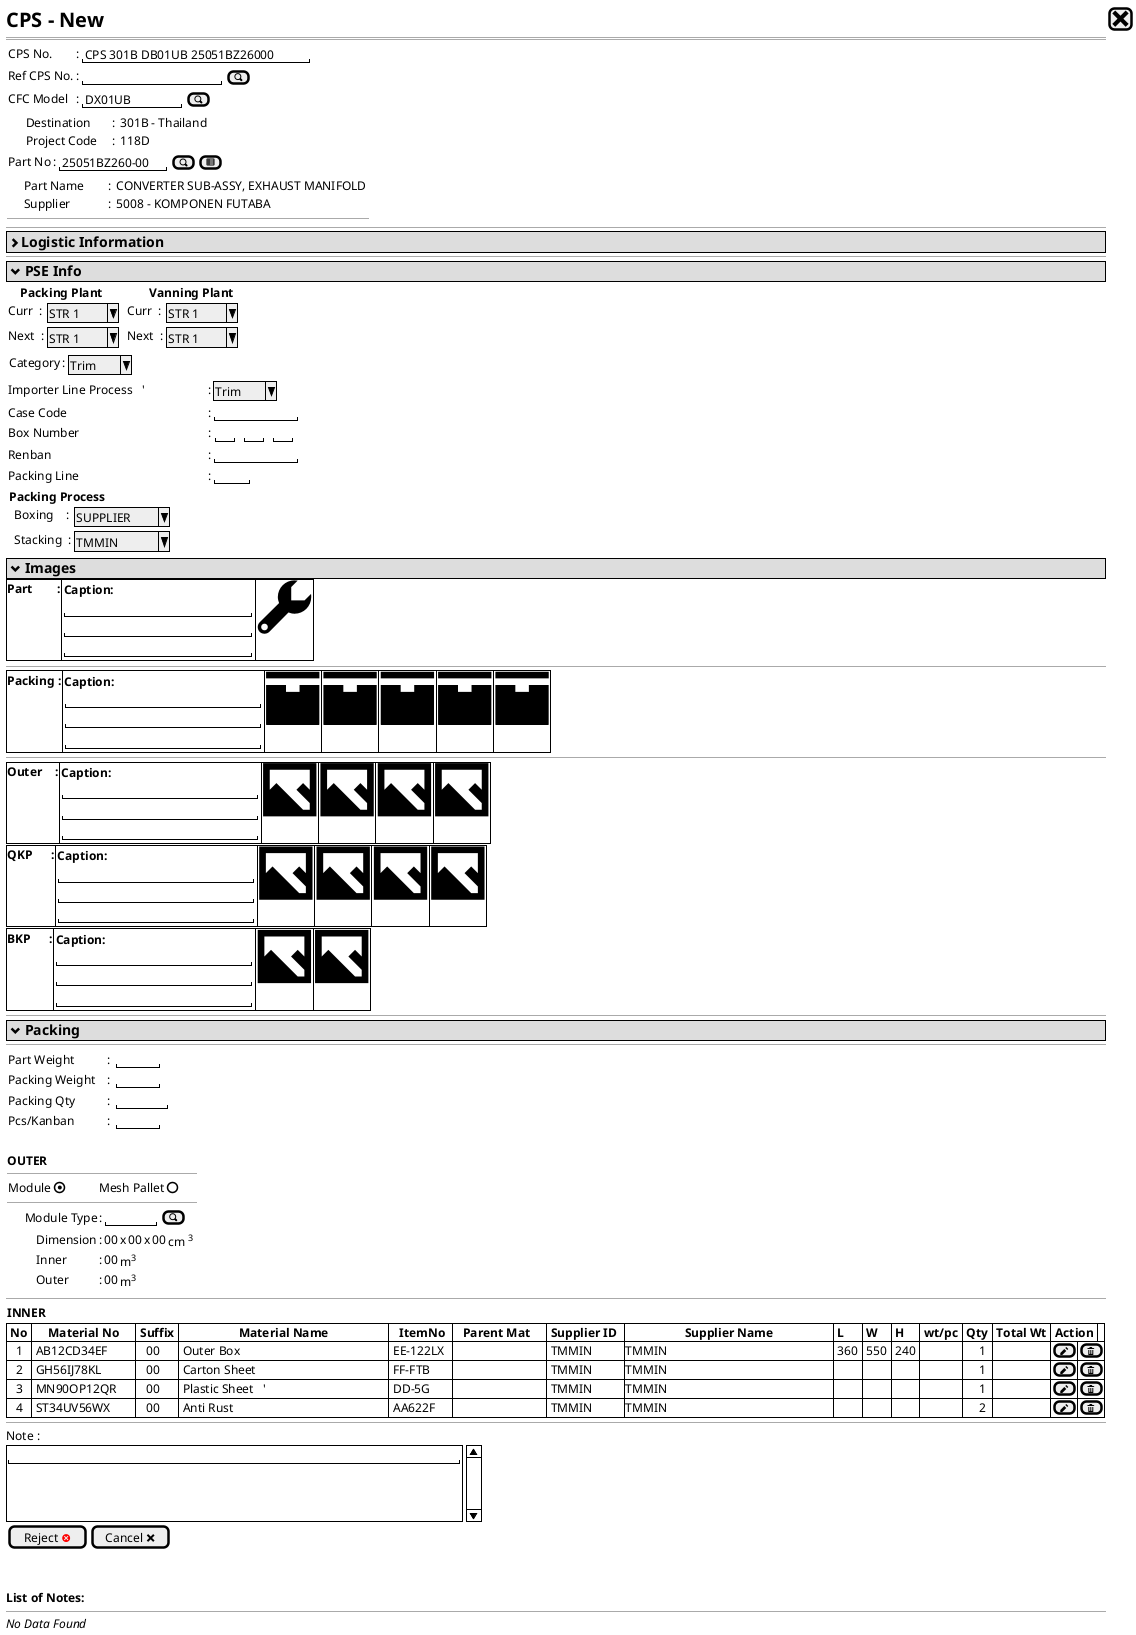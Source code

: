 ' Section Head, Dept Head Approval
@startuml
@startsalt
{
  <b><size:20>CPS - New |[<size:25><&x>]|*
  ==
  {
    {
      CPS No.      |:{|"CPS 301B DB01UB 25051BZ26000"|}
      Ref CPS No.  |:{|"                 "| [<&magnifying-glass>]}| *      
      CFC Model       |:{|"DX01UB      "| [<&magnifying-glass>]}
    }
    {
      |     |Destination     |:| 301B - Thailand |*
      |     |Project Code    |:| 118D |*
    }
    {
      Part No         |:{|"25051BZ260-00"| [<&magnifying-glass>] | [<&spreadsheet>]}
    }
    {
      |     Part Name       |: | CONVERTER SUB-ASSY, EXHAUST MANIFOLD        |*
      |     Supplier        |: | 5008 - KOMPONEN FUTABA       |*
    }
    --
  }
  --
  {*
    <b><size:14> <&chevron-right>Logistic Information
  }
  --
  {*
    <b><size:14> <&chevron-bottom> PSE Info
  }
  'pse inputed fields
  { 
    {
      |<b>    Packing Plant |*        |  .      | <b>       Vanning Plant |*             |*
      |Curr  :          |{ ^ STR 1 ^ }|  .      |Curr  :           |{ ^ STR 1 ^ }        |*
      |Next  :          |{ ^ STR 1 ^ }|  .      |Next  :           |{ ^ STR 1 ^ }        |*
    }  
    .
    {
      {Category       |:| { ^ Trim ^ }|}*
    }
    {
      Importer Line Process   '|:| ^ Trim ^ |*
      Case Code                |:| "          "|*
      Box Number               |:{|"  "|.|"  "|.|"  "|}*
      Renban                   |:| "          "|*
      Packing Line             |:| "    "|*      
      {
        |<b>Packing Process |*        |* 
        . |Boxing    :          |{ ^ SUPPLIER ^ }|*  
        . |Stacking  :          |{ ^  TMMIN   ^ }|*  
      }
    }
  }
  'end pse input detail     --
  {*
    <b><size:14> <&chevron-bottom> Images
  }
  {#
    |<b>Part        :|{ 
      <b>Caption: 
      "                       "
      "                       "
      "                       "
    }|<size:80><&wrench>|*
  }
  --
  {#
    |<b>Packing : |{ 
      <b>Caption: 
      "                        "
      "                        "
      "                        "
    }|<size:80><&box>|<size:80><&box>|<size:80><&box>|<size:80><&box>|<size:80><&box>|*
  }
  --
  {#
    |<b>Outer    : |{ 
      <b>Caption: 
      "                        "
      "                        "
      "                        "
    }|<size:80><&image>|<size:80><&image>|<size:80><&image>|<size:80><&image>|*
  }
  {#
    |<b>QKP      : |{ 
      <b>Caption: 
      "                        "
      "                        "
      "                        "
    }|<size:80><&image>|<size:80><&image>|<size:80><&image>|<size:80><&image>|*
  }
  {#
    |<b>BKP      : |{ 
      <b>Caption: 
      "                        "
      "                        "
      "                        "
    }|<size:80><&image>||<size:80><&image>|*
  }
  --
  {*
    <b><size:14> <&chevron-bottom> Packing
  }
  --
  {
    {
      |Part Weight      |: |"     "|*
      |Packing Weight   |: |"     "|*
      |Packing Qty      |: |"      "|*
      |Pcs/Kanban       |: |"     "|*
    }*
    .    
    <b>OUTER
      --
      {|Module |(X)|      |Mesh Pallet|()|}*
      --
      {
        {      Module Type     |: |"      " | [<&magnifying-glass>] | }*  
          {
            .|       Dimension     |: | 00 | x | 00 | x | 00 | cm <sup>3</sup> |*
            .|       Inner         |: | 00 | m<sup>3</sup>                      |*
            .|       Outer         |: | 00 | m<sup>3</sup>                      |*
          }
      }    
  }
  --
  {
    |<b>INNER   | *
  }
  {#
    | <b>No |     <b>Material No     | <b>Suffix |                   <b>Material Name                   |   <b>ItemNo  |   <b>Parent Mat     | <b>Supplier ID  |                   <b>Supplier Name                   | <b>L   | <b>W  | <b>H | <b>wt/pc | <b>Qty | <b>Total Wt | <b>Action |*
    |   1   | AB12CD34EF             |   00      | Outer Box                                            | EE-122LX     |                    .| TMMIN          | TMMIN                                                 | 360    | 550   | 240  |         .|      1 |           . |[<&pencil>]|[<&trash>]|*
    |   2   | GH56IJ78KL             |   00      | Carton Sheet                                         | FF-FTB       |                    .| TMMIN          | TMMIN                                                 |.       |.      |.     |         .|      1 |           . |[<&pencil>]|[<&trash>]|*
    |   3   | MN90OP12QR             |   00      | Plastic Sheet   '                                    | DD-5G        |                    .| TMMIN          | TMMIN                                                 |.       |.      |.     |         .|      1 |           . |[<&pencil>]|[<&trash>]|*
    |   4   | ST34UV56WX             |   00      | Anti Rust                                            | AA622F       |                    .| TMMIN          | TMMIN                                                 |.       |.      |.     |         .|      2 |           . |[<&pencil>]|[<&trash>]|*      
  }
  --
  '{[Accept <&media-record>] | [Reject <&data-transfer-upload>]}
  Note :
  {SI
    "                                                        "
    .
    .
    .
  }
  {[Reject <color:red><&circle-x>]| [Cancel <&x>]}
  .
  .
  <b>List of Notes:
  --
  <i>No Data Found 
}
@endsalt
@enduml
